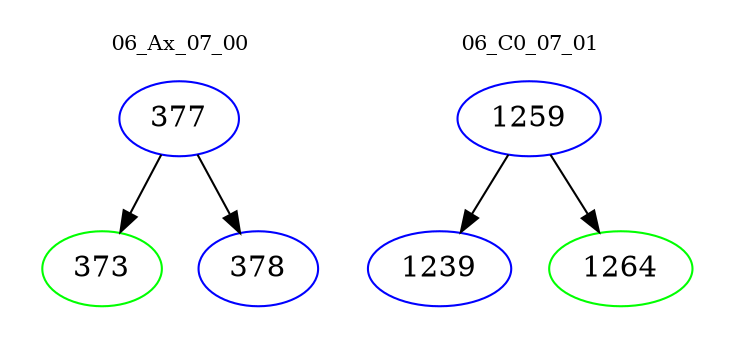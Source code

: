 digraph{
subgraph cluster_0 {
color = white
label = "06_Ax_07_00";
fontsize=10;
T0_377 [label="377", color="blue"]
T0_377 -> T0_373 [color="black"]
T0_373 [label="373", color="green"]
T0_377 -> T0_378 [color="black"]
T0_378 [label="378", color="blue"]
}
subgraph cluster_1 {
color = white
label = "06_C0_07_01";
fontsize=10;
T1_1259 [label="1259", color="blue"]
T1_1259 -> T1_1239 [color="black"]
T1_1239 [label="1239", color="blue"]
T1_1259 -> T1_1264 [color="black"]
T1_1264 [label="1264", color="green"]
}
}
